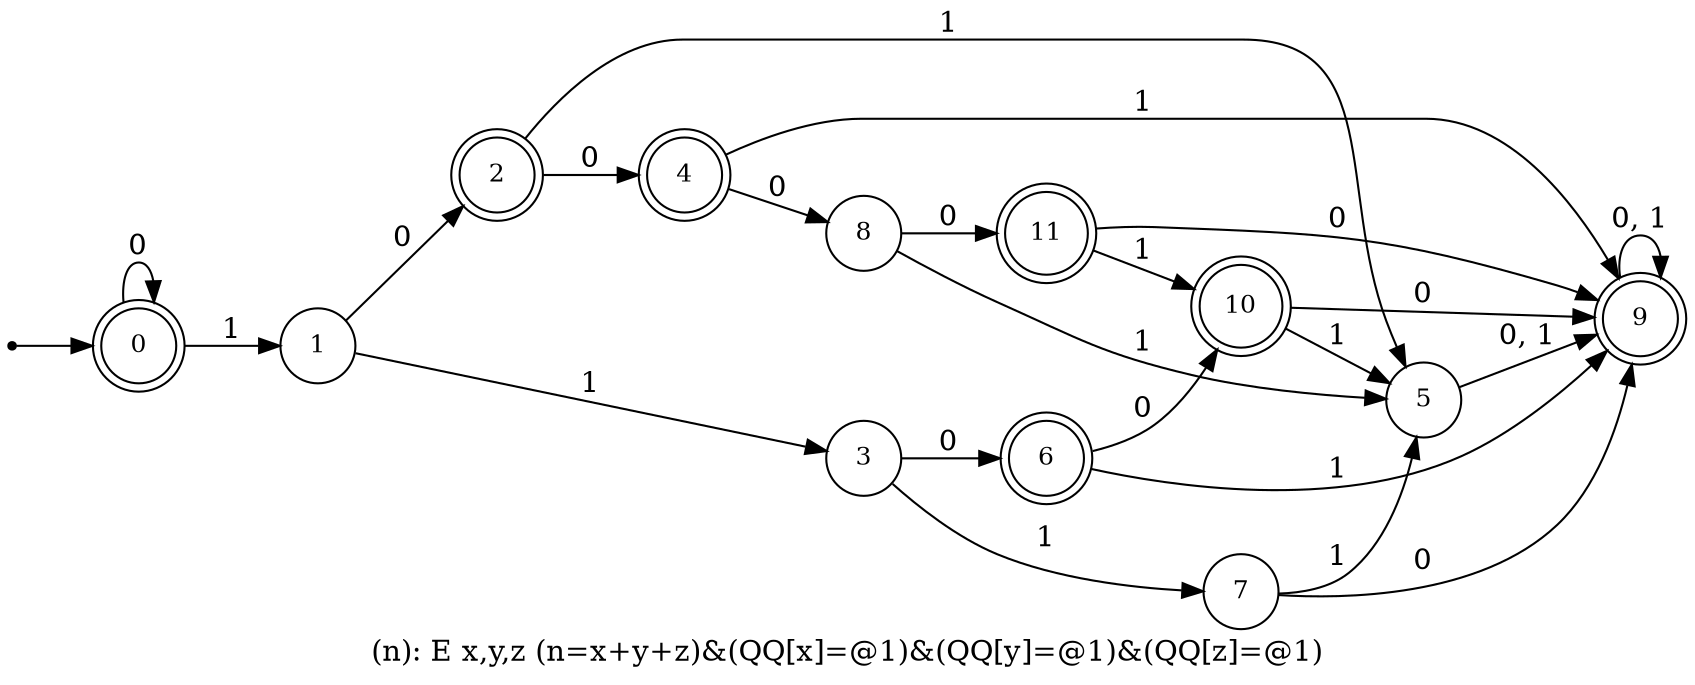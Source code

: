 digraph G {
label = "(n): E x,y,z (n=x+y+z)&(QQ[x]=@1)&(QQ[y]=@1)&(QQ[z]=@1)";
rankdir = LR;
node [shape = doublecircle, label="0", fontsize=12]0;
node [shape = circle, label="1", fontsize=12]1;
node [shape = doublecircle, label="2", fontsize=12]2;
node [shape = circle, label="3", fontsize=12]3;
node [shape = doublecircle, label="4", fontsize=12]4;
node [shape = circle, label="5", fontsize=12]5;
node [shape = doublecircle, label="6", fontsize=12]6;
node [shape = circle, label="7", fontsize=12]7;
node [shape = circle, label="8", fontsize=12]8;
node [shape = doublecircle, label="9", fontsize=12]9;
node [shape = doublecircle, label="10", fontsize=12]10;
node [shape = doublecircle, label="11", fontsize=12]11;
node [shape = point ]; qi
qi -> 0;
0 -> 0[ label = "0"];
0 -> 1[ label = "1"];
1 -> 2[ label = "0"];
1 -> 3[ label = "1"];
2 -> 4[ label = "0"];
2 -> 5[ label = "1"];
3 -> 6[ label = "0"];
3 -> 7[ label = "1"];
4 -> 8[ label = "0"];
4 -> 9[ label = "1"];
5 -> 9[ label = "0, 1"];
6 -> 9[ label = "1"];
6 -> 10[ label = "0"];
7 -> 5[ label = "1"];
7 -> 9[ label = "0"];
8 -> 5[ label = "1"];
8 -> 11[ label = "0"];
9 -> 9[ label = "0, 1"];
10 -> 5[ label = "1"];
10 -> 9[ label = "0"];
11 -> 9[ label = "0"];
11 -> 10[ label = "1"];
}
